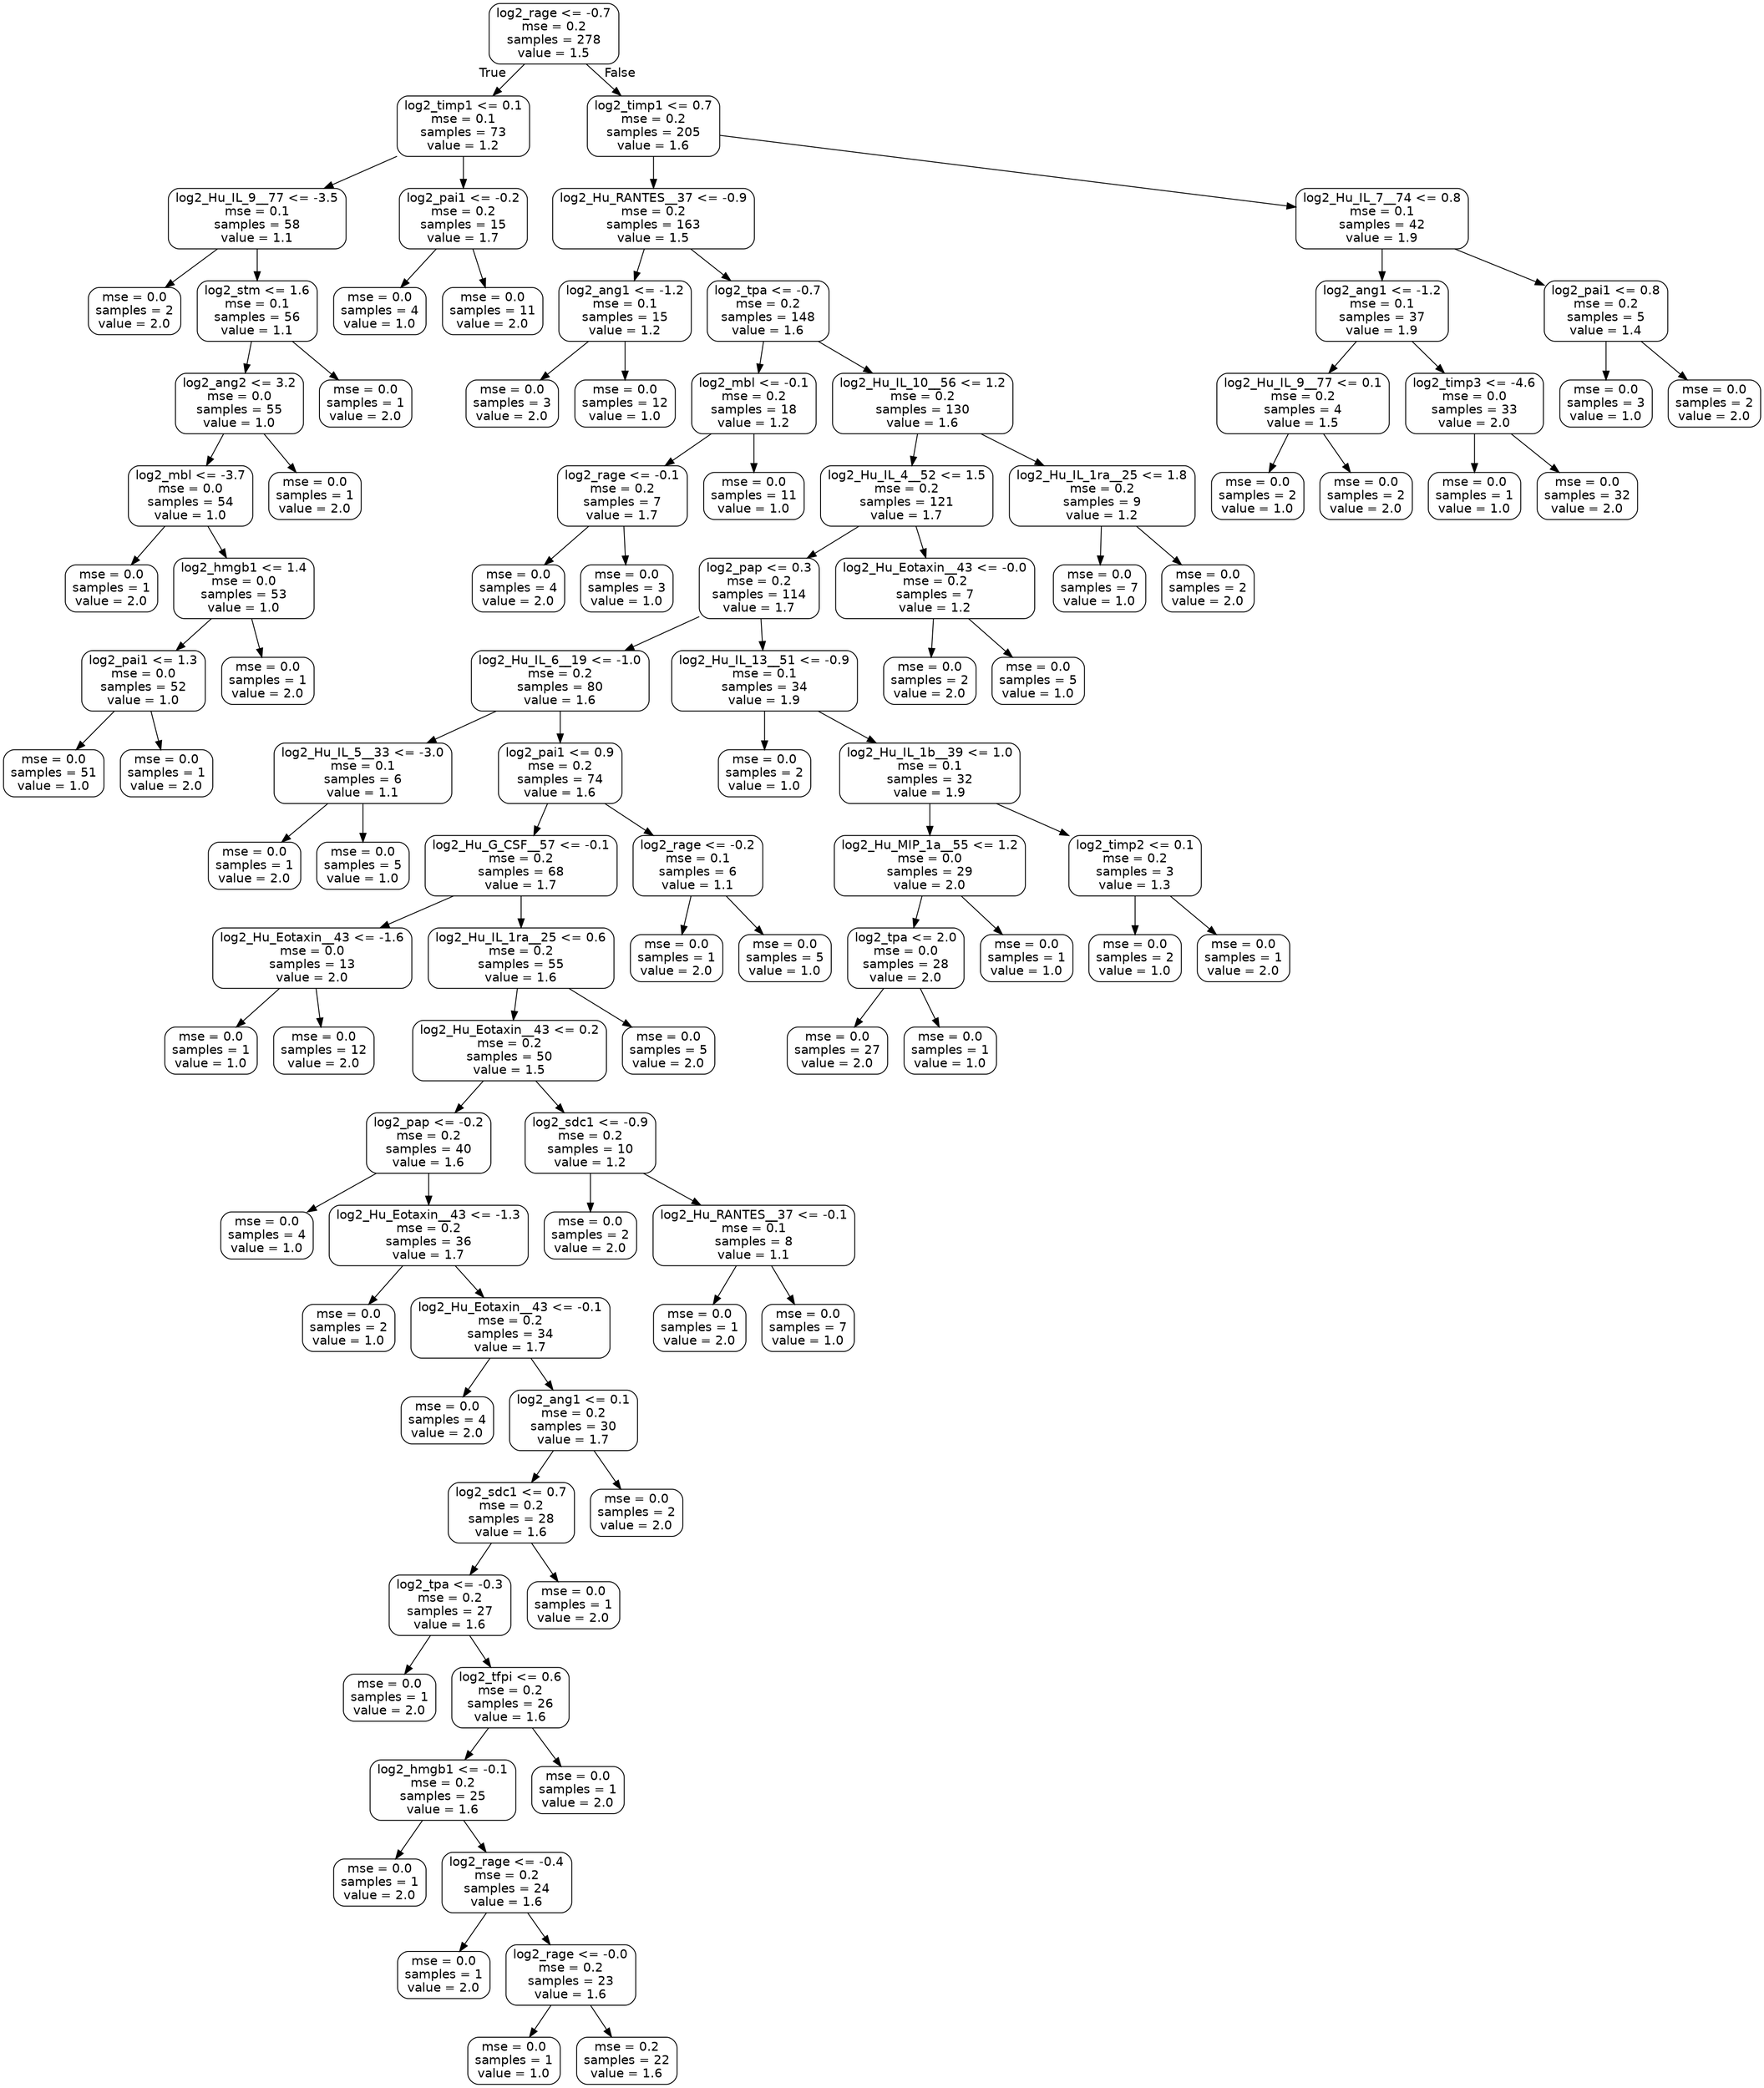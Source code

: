 digraph Tree {
node [shape=box, style="rounded", color="black", fontname=helvetica] ;
edge [fontname=helvetica] ;
0 [label="log2_rage <= -0.7\nmse = 0.2\nsamples = 278\nvalue = 1.5"] ;
1 [label="log2_timp1 <= 0.1\nmse = 0.1\nsamples = 73\nvalue = 1.2"] ;
0 -> 1 [labeldistance=2.5, labelangle=45, headlabel="True"] ;
2 [label="log2_Hu_IL_9__77 <= -3.5\nmse = 0.1\nsamples = 58\nvalue = 1.1"] ;
1 -> 2 ;
3 [label="mse = 0.0\nsamples = 2\nvalue = 2.0"] ;
2 -> 3 ;
4 [label="log2_stm <= 1.6\nmse = 0.1\nsamples = 56\nvalue = 1.1"] ;
2 -> 4 ;
5 [label="log2_ang2 <= 3.2\nmse = 0.0\nsamples = 55\nvalue = 1.0"] ;
4 -> 5 ;
6 [label="log2_mbl <= -3.7\nmse = 0.0\nsamples = 54\nvalue = 1.0"] ;
5 -> 6 ;
7 [label="mse = 0.0\nsamples = 1\nvalue = 2.0"] ;
6 -> 7 ;
8 [label="log2_hmgb1 <= 1.4\nmse = 0.0\nsamples = 53\nvalue = 1.0"] ;
6 -> 8 ;
9 [label="log2_pai1 <= 1.3\nmse = 0.0\nsamples = 52\nvalue = 1.0"] ;
8 -> 9 ;
10 [label="mse = 0.0\nsamples = 51\nvalue = 1.0"] ;
9 -> 10 ;
11 [label="mse = 0.0\nsamples = 1\nvalue = 2.0"] ;
9 -> 11 ;
12 [label="mse = 0.0\nsamples = 1\nvalue = 2.0"] ;
8 -> 12 ;
13 [label="mse = 0.0\nsamples = 1\nvalue = 2.0"] ;
5 -> 13 ;
14 [label="mse = 0.0\nsamples = 1\nvalue = 2.0"] ;
4 -> 14 ;
15 [label="log2_pai1 <= -0.2\nmse = 0.2\nsamples = 15\nvalue = 1.7"] ;
1 -> 15 ;
16 [label="mse = 0.0\nsamples = 4\nvalue = 1.0"] ;
15 -> 16 ;
17 [label="mse = 0.0\nsamples = 11\nvalue = 2.0"] ;
15 -> 17 ;
18 [label="log2_timp1 <= 0.7\nmse = 0.2\nsamples = 205\nvalue = 1.6"] ;
0 -> 18 [labeldistance=2.5, labelangle=-45, headlabel="False"] ;
19 [label="log2_Hu_RANTES__37 <= -0.9\nmse = 0.2\nsamples = 163\nvalue = 1.5"] ;
18 -> 19 ;
20 [label="log2_ang1 <= -1.2\nmse = 0.1\nsamples = 15\nvalue = 1.2"] ;
19 -> 20 ;
21 [label="mse = 0.0\nsamples = 3\nvalue = 2.0"] ;
20 -> 21 ;
22 [label="mse = 0.0\nsamples = 12\nvalue = 1.0"] ;
20 -> 22 ;
23 [label="log2_tpa <= -0.7\nmse = 0.2\nsamples = 148\nvalue = 1.6"] ;
19 -> 23 ;
24 [label="log2_mbl <= -0.1\nmse = 0.2\nsamples = 18\nvalue = 1.2"] ;
23 -> 24 ;
25 [label="log2_rage <= -0.1\nmse = 0.2\nsamples = 7\nvalue = 1.7"] ;
24 -> 25 ;
26 [label="mse = 0.0\nsamples = 4\nvalue = 2.0"] ;
25 -> 26 ;
27 [label="mse = 0.0\nsamples = 3\nvalue = 1.0"] ;
25 -> 27 ;
28 [label="mse = 0.0\nsamples = 11\nvalue = 1.0"] ;
24 -> 28 ;
29 [label="log2_Hu_IL_10__56 <= 1.2\nmse = 0.2\nsamples = 130\nvalue = 1.6"] ;
23 -> 29 ;
30 [label="log2_Hu_IL_4__52 <= 1.5\nmse = 0.2\nsamples = 121\nvalue = 1.7"] ;
29 -> 30 ;
31 [label="log2_pap <= 0.3\nmse = 0.2\nsamples = 114\nvalue = 1.7"] ;
30 -> 31 ;
32 [label="log2_Hu_IL_6__19 <= -1.0\nmse = 0.2\nsamples = 80\nvalue = 1.6"] ;
31 -> 32 ;
33 [label="log2_Hu_IL_5__33 <= -3.0\nmse = 0.1\nsamples = 6\nvalue = 1.1"] ;
32 -> 33 ;
34 [label="mse = 0.0\nsamples = 1\nvalue = 2.0"] ;
33 -> 34 ;
35 [label="mse = 0.0\nsamples = 5\nvalue = 1.0"] ;
33 -> 35 ;
36 [label="log2_pai1 <= 0.9\nmse = 0.2\nsamples = 74\nvalue = 1.6"] ;
32 -> 36 ;
37 [label="log2_Hu_G_CSF__57 <= -0.1\nmse = 0.2\nsamples = 68\nvalue = 1.7"] ;
36 -> 37 ;
38 [label="log2_Hu_Eotaxin__43 <= -1.6\nmse = 0.0\nsamples = 13\nvalue = 2.0"] ;
37 -> 38 ;
39 [label="mse = 0.0\nsamples = 1\nvalue = 1.0"] ;
38 -> 39 ;
40 [label="mse = 0.0\nsamples = 12\nvalue = 2.0"] ;
38 -> 40 ;
41 [label="log2_Hu_IL_1ra__25 <= 0.6\nmse = 0.2\nsamples = 55\nvalue = 1.6"] ;
37 -> 41 ;
42 [label="log2_Hu_Eotaxin__43 <= 0.2\nmse = 0.2\nsamples = 50\nvalue = 1.5"] ;
41 -> 42 ;
43 [label="log2_pap <= -0.2\nmse = 0.2\nsamples = 40\nvalue = 1.6"] ;
42 -> 43 ;
44 [label="mse = 0.0\nsamples = 4\nvalue = 1.0"] ;
43 -> 44 ;
45 [label="log2_Hu_Eotaxin__43 <= -1.3\nmse = 0.2\nsamples = 36\nvalue = 1.7"] ;
43 -> 45 ;
46 [label="mse = 0.0\nsamples = 2\nvalue = 1.0"] ;
45 -> 46 ;
47 [label="log2_Hu_Eotaxin__43 <= -0.1\nmse = 0.2\nsamples = 34\nvalue = 1.7"] ;
45 -> 47 ;
48 [label="mse = 0.0\nsamples = 4\nvalue = 2.0"] ;
47 -> 48 ;
49 [label="log2_ang1 <= 0.1\nmse = 0.2\nsamples = 30\nvalue = 1.7"] ;
47 -> 49 ;
50 [label="log2_sdc1 <= 0.7\nmse = 0.2\nsamples = 28\nvalue = 1.6"] ;
49 -> 50 ;
51 [label="log2_tpa <= -0.3\nmse = 0.2\nsamples = 27\nvalue = 1.6"] ;
50 -> 51 ;
52 [label="mse = 0.0\nsamples = 1\nvalue = 2.0"] ;
51 -> 52 ;
53 [label="log2_tfpi <= 0.6\nmse = 0.2\nsamples = 26\nvalue = 1.6"] ;
51 -> 53 ;
54 [label="log2_hmgb1 <= -0.1\nmse = 0.2\nsamples = 25\nvalue = 1.6"] ;
53 -> 54 ;
55 [label="mse = 0.0\nsamples = 1\nvalue = 2.0"] ;
54 -> 55 ;
56 [label="log2_rage <= -0.4\nmse = 0.2\nsamples = 24\nvalue = 1.6"] ;
54 -> 56 ;
57 [label="mse = 0.0\nsamples = 1\nvalue = 2.0"] ;
56 -> 57 ;
58 [label="log2_rage <= -0.0\nmse = 0.2\nsamples = 23\nvalue = 1.6"] ;
56 -> 58 ;
59 [label="mse = 0.0\nsamples = 1\nvalue = 1.0"] ;
58 -> 59 ;
60 [label="mse = 0.2\nsamples = 22\nvalue = 1.6"] ;
58 -> 60 ;
61 [label="mse = 0.0\nsamples = 1\nvalue = 2.0"] ;
53 -> 61 ;
62 [label="mse = 0.0\nsamples = 1\nvalue = 2.0"] ;
50 -> 62 ;
63 [label="mse = 0.0\nsamples = 2\nvalue = 2.0"] ;
49 -> 63 ;
64 [label="log2_sdc1 <= -0.9\nmse = 0.2\nsamples = 10\nvalue = 1.2"] ;
42 -> 64 ;
65 [label="mse = 0.0\nsamples = 2\nvalue = 2.0"] ;
64 -> 65 ;
66 [label="log2_Hu_RANTES__37 <= -0.1\nmse = 0.1\nsamples = 8\nvalue = 1.1"] ;
64 -> 66 ;
67 [label="mse = 0.0\nsamples = 1\nvalue = 2.0"] ;
66 -> 67 ;
68 [label="mse = 0.0\nsamples = 7\nvalue = 1.0"] ;
66 -> 68 ;
69 [label="mse = 0.0\nsamples = 5\nvalue = 2.0"] ;
41 -> 69 ;
70 [label="log2_rage <= -0.2\nmse = 0.1\nsamples = 6\nvalue = 1.1"] ;
36 -> 70 ;
71 [label="mse = 0.0\nsamples = 1\nvalue = 2.0"] ;
70 -> 71 ;
72 [label="mse = 0.0\nsamples = 5\nvalue = 1.0"] ;
70 -> 72 ;
73 [label="log2_Hu_IL_13__51 <= -0.9\nmse = 0.1\nsamples = 34\nvalue = 1.9"] ;
31 -> 73 ;
74 [label="mse = 0.0\nsamples = 2\nvalue = 1.0"] ;
73 -> 74 ;
75 [label="log2_Hu_IL_1b__39 <= 1.0\nmse = 0.1\nsamples = 32\nvalue = 1.9"] ;
73 -> 75 ;
76 [label="log2_Hu_MIP_1a__55 <= 1.2\nmse = 0.0\nsamples = 29\nvalue = 2.0"] ;
75 -> 76 ;
77 [label="log2_tpa <= 2.0\nmse = 0.0\nsamples = 28\nvalue = 2.0"] ;
76 -> 77 ;
78 [label="mse = 0.0\nsamples = 27\nvalue = 2.0"] ;
77 -> 78 ;
79 [label="mse = 0.0\nsamples = 1\nvalue = 1.0"] ;
77 -> 79 ;
80 [label="mse = 0.0\nsamples = 1\nvalue = 1.0"] ;
76 -> 80 ;
81 [label="log2_timp2 <= 0.1\nmse = 0.2\nsamples = 3\nvalue = 1.3"] ;
75 -> 81 ;
82 [label="mse = 0.0\nsamples = 2\nvalue = 1.0"] ;
81 -> 82 ;
83 [label="mse = 0.0\nsamples = 1\nvalue = 2.0"] ;
81 -> 83 ;
84 [label="log2_Hu_Eotaxin__43 <= -0.0\nmse = 0.2\nsamples = 7\nvalue = 1.2"] ;
30 -> 84 ;
85 [label="mse = 0.0\nsamples = 2\nvalue = 2.0"] ;
84 -> 85 ;
86 [label="mse = 0.0\nsamples = 5\nvalue = 1.0"] ;
84 -> 86 ;
87 [label="log2_Hu_IL_1ra__25 <= 1.8\nmse = 0.2\nsamples = 9\nvalue = 1.2"] ;
29 -> 87 ;
88 [label="mse = 0.0\nsamples = 7\nvalue = 1.0"] ;
87 -> 88 ;
89 [label="mse = 0.0\nsamples = 2\nvalue = 2.0"] ;
87 -> 89 ;
90 [label="log2_Hu_IL_7__74 <= 0.8\nmse = 0.1\nsamples = 42\nvalue = 1.9"] ;
18 -> 90 ;
91 [label="log2_ang1 <= -1.2\nmse = 0.1\nsamples = 37\nvalue = 1.9"] ;
90 -> 91 ;
92 [label="log2_Hu_IL_9__77 <= 0.1\nmse = 0.2\nsamples = 4\nvalue = 1.5"] ;
91 -> 92 ;
93 [label="mse = 0.0\nsamples = 2\nvalue = 1.0"] ;
92 -> 93 ;
94 [label="mse = 0.0\nsamples = 2\nvalue = 2.0"] ;
92 -> 94 ;
95 [label="log2_timp3 <= -4.6\nmse = 0.0\nsamples = 33\nvalue = 2.0"] ;
91 -> 95 ;
96 [label="mse = 0.0\nsamples = 1\nvalue = 1.0"] ;
95 -> 96 ;
97 [label="mse = 0.0\nsamples = 32\nvalue = 2.0"] ;
95 -> 97 ;
98 [label="log2_pai1 <= 0.8\nmse = 0.2\nsamples = 5\nvalue = 1.4"] ;
90 -> 98 ;
99 [label="mse = 0.0\nsamples = 3\nvalue = 1.0"] ;
98 -> 99 ;
100 [label="mse = 0.0\nsamples = 2\nvalue = 2.0"] ;
98 -> 100 ;
}